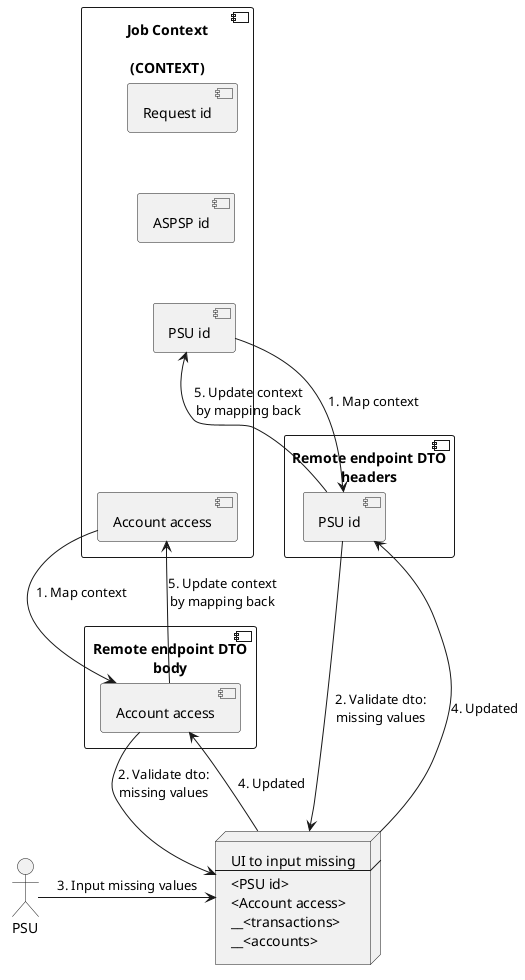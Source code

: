 @startuml

actor PSU

component "Job Context\n\n(CONTEXT)" as ctx {
  component "Request id" as ctxReqId
  component "ASPSP id" as ctxAspspId
  component "PSU id" as ctxPsuId
  component "Account access" as ctxAccess

  ctxReqId -[hidden]down-> ctxAspspId
  ctxAspspId -[hidden]down-> ctxPsuId
  ctxPsuId -[hidden]down-> ctxAccess
}

component "Remote endpoint DTO\nheaders" as headers {
   component "PSU id" as psuId
}

component "Remote endpoint DTO\nbody" as body {
   component "Account access" as access
}

node UI [
UI to input missing
--
<PSU id>
<Account access>
__<transactions>
__<accounts>
]

ctxPsuId --> psuId : 1. Map context
ctxAccess -> access : 1. Map context
psuId -> UI : 2. Validate dto:\nmissing values
access -> UI : 2. Validate dto:\nmissing values
PSU -> UI : 3. Input missing values
psuId <-- UI : 4. Updated
access <-- UI : 4. Updated
ctxPsuId <- psuId : 5. Update context\nby mapping back
ctxAccess <- access : 5. Update context\nby mapping back

psuId -[hidden]down-> access

@enduml
